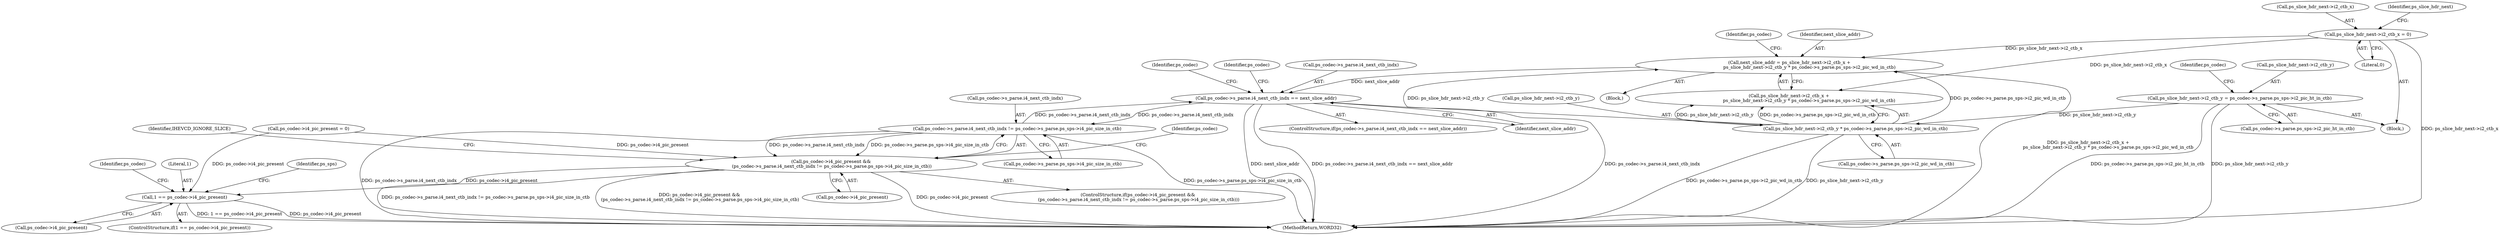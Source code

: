 digraph "0_Android_87fb7909c49e6a4510ba86ace1ffc83459c7e1b9@integer" {
"1000828" [label="(Call,next_slice_addr = ps_slice_hdr_next->i2_ctb_x +\n                            ps_slice_hdr_next->i2_ctb_y * ps_codec->s_parse.ps_sps->i2_pic_wd_in_ctb)"];
"1001063" [label="(Call,ps_slice_hdr_next->i2_ctb_x = 0)"];
"1000834" [label="(Call,ps_slice_hdr_next->i2_ctb_y * ps_codec->s_parse.ps_sps->i2_pic_wd_in_ctb)"];
"1001068" [label="(Call,ps_slice_hdr_next->i2_ctb_y = ps_codec->s_parse.ps_sps->i2_pic_ht_in_ctb)"];
"1000846" [label="(Call,ps_codec->s_parse.i4_next_ctb_indx == next_slice_addr)"];
"1000993" [label="(Call,ps_codec->s_parse.i4_next_ctb_indx != ps_codec->s_parse.ps_sps->i4_pic_size_in_ctb)"];
"1000989" [label="(Call,ps_codec->i4_pic_present &&\n (ps_codec->s_parse.i4_next_ctb_indx != ps_codec->s_parse.ps_sps->i4_pic_size_in_ctb))"];
"1001250" [label="(Call,1 == ps_codec->i4_pic_present)"];
"1000830" [label="(Call,ps_slice_hdr_next->i2_ctb_x +\n                            ps_slice_hdr_next->i2_ctb_y * ps_codec->s_parse.ps_sps->i2_pic_wd_in_ctb)"];
"1000994" [label="(Call,ps_codec->s_parse.i4_next_ctb_indx)"];
"1001251" [label="(Literal,1)"];
"1001259" [label="(Identifier,ps_sps)"];
"1001252" [label="(Call,ps_codec->i4_pic_present)"];
"1000834" [label="(Call,ps_slice_hdr_next->i2_ctb_y * ps_codec->s_parse.ps_sps->i2_pic_wd_in_ctb)"];
"1001081" [label="(Identifier,ps_codec)"];
"1001249" [label="(ControlStructure,if(1 == ps_codec->i4_pic_present))"];
"1000849" [label="(Identifier,ps_codec)"];
"1001067" [label="(Literal,0)"];
"1000835" [label="(Call,ps_slice_hdr_next->i2_ctb_y)"];
"1000860" [label="(Identifier,ps_codec)"];
"1000845" [label="(ControlStructure,if(ps_codec->s_parse.i4_next_ctb_indx == next_slice_addr))"];
"1000829" [label="(Identifier,next_slice_addr)"];
"1001063" [label="(Call,ps_slice_hdr_next->i2_ctb_x = 0)"];
"1000838" [label="(Call,ps_codec->s_parse.ps_sps->i2_pic_wd_in_ctb)"];
"1000855" [label="(Identifier,ps_codec)"];
"1001836" [label="(Identifier,ps_codec)"];
"1000988" [label="(ControlStructure,if(ps_codec->i4_pic_present &&\n (ps_codec->s_parse.i4_next_ctb_indx != ps_codec->s_parse.ps_sps->i4_pic_size_in_ctb)))"];
"1000847" [label="(Call,ps_codec->s_parse.i4_next_ctb_indx)"];
"1001918" [label="(MethodReturn,WORD32)"];
"1000999" [label="(Call,ps_codec->s_parse.ps_sps->i4_pic_size_in_ctb)"];
"1000989" [label="(Call,ps_codec->i4_pic_present &&\n (ps_codec->s_parse.i4_next_ctb_indx != ps_codec->s_parse.ps_sps->i4_pic_size_in_ctb))"];
"1000852" [label="(Identifier,next_slice_addr)"];
"1000808" [label="(Block,)"];
"1001068" [label="(Call,ps_slice_hdr_next->i2_ctb_y = ps_codec->s_parse.ps_sps->i2_pic_ht_in_ctb)"];
"1001064" [label="(Call,ps_slice_hdr_next->i2_ctb_x)"];
"1000993" [label="(Call,ps_codec->s_parse.i4_next_ctb_indx != ps_codec->s_parse.ps_sps->i4_pic_size_in_ctb)"];
"1000828" [label="(Call,next_slice_addr = ps_slice_hdr_next->i2_ctb_x +\n                            ps_slice_hdr_next->i2_ctb_y * ps_codec->s_parse.ps_sps->i2_pic_wd_in_ctb)"];
"1000990" [label="(Call,ps_codec->i4_pic_present)"];
"1001069" [label="(Call,ps_slice_hdr_next->i2_ctb_y)"];
"1001087" [label="(Identifier,IHEVCD_IGNORE_SLICE)"];
"1000770" [label="(Call,ps_codec->i4_pic_present = 0)"];
"1000846" [label="(Call,ps_codec->s_parse.i4_next_ctb_indx == next_slice_addr)"];
"1001012" [label="(Identifier,ps_codec)"];
"1001072" [label="(Call,ps_codec->s_parse.ps_sps->i2_pic_ht_in_ctb)"];
"1001070" [label="(Identifier,ps_slice_hdr_next)"];
"1001021" [label="(Block,)"];
"1001250" [label="(Call,1 == ps_codec->i4_pic_present)"];
"1000828" -> "1000808"  [label="AST: "];
"1000828" -> "1000830"  [label="CFG: "];
"1000829" -> "1000828"  [label="AST: "];
"1000830" -> "1000828"  [label="AST: "];
"1000849" -> "1000828"  [label="CFG: "];
"1000828" -> "1001918"  [label="DDG: ps_slice_hdr_next->i2_ctb_x +\n                            ps_slice_hdr_next->i2_ctb_y * ps_codec->s_parse.ps_sps->i2_pic_wd_in_ctb"];
"1001063" -> "1000828"  [label="DDG: ps_slice_hdr_next->i2_ctb_x"];
"1000834" -> "1000828"  [label="DDG: ps_slice_hdr_next->i2_ctb_y"];
"1000834" -> "1000828"  [label="DDG: ps_codec->s_parse.ps_sps->i2_pic_wd_in_ctb"];
"1000828" -> "1000846"  [label="DDG: next_slice_addr"];
"1001063" -> "1001021"  [label="AST: "];
"1001063" -> "1001067"  [label="CFG: "];
"1001064" -> "1001063"  [label="AST: "];
"1001067" -> "1001063"  [label="AST: "];
"1001070" -> "1001063"  [label="CFG: "];
"1001063" -> "1001918"  [label="DDG: ps_slice_hdr_next->i2_ctb_x"];
"1001063" -> "1000830"  [label="DDG: ps_slice_hdr_next->i2_ctb_x"];
"1000834" -> "1000830"  [label="AST: "];
"1000834" -> "1000838"  [label="CFG: "];
"1000835" -> "1000834"  [label="AST: "];
"1000838" -> "1000834"  [label="AST: "];
"1000830" -> "1000834"  [label="CFG: "];
"1000834" -> "1001918"  [label="DDG: ps_codec->s_parse.ps_sps->i2_pic_wd_in_ctb"];
"1000834" -> "1001918"  [label="DDG: ps_slice_hdr_next->i2_ctb_y"];
"1000834" -> "1000830"  [label="DDG: ps_slice_hdr_next->i2_ctb_y"];
"1000834" -> "1000830"  [label="DDG: ps_codec->s_parse.ps_sps->i2_pic_wd_in_ctb"];
"1001068" -> "1000834"  [label="DDG: ps_slice_hdr_next->i2_ctb_y"];
"1001068" -> "1001021"  [label="AST: "];
"1001068" -> "1001072"  [label="CFG: "];
"1001069" -> "1001068"  [label="AST: "];
"1001072" -> "1001068"  [label="AST: "];
"1001081" -> "1001068"  [label="CFG: "];
"1001068" -> "1001918"  [label="DDG: ps_codec->s_parse.ps_sps->i2_pic_ht_in_ctb"];
"1001068" -> "1001918"  [label="DDG: ps_slice_hdr_next->i2_ctb_y"];
"1000846" -> "1000845"  [label="AST: "];
"1000846" -> "1000852"  [label="CFG: "];
"1000847" -> "1000846"  [label="AST: "];
"1000852" -> "1000846"  [label="AST: "];
"1000855" -> "1000846"  [label="CFG: "];
"1000860" -> "1000846"  [label="CFG: "];
"1000846" -> "1001918"  [label="DDG: next_slice_addr"];
"1000846" -> "1001918"  [label="DDG: ps_codec->s_parse.i4_next_ctb_indx == next_slice_addr"];
"1000846" -> "1001918"  [label="DDG: ps_codec->s_parse.i4_next_ctb_indx"];
"1000993" -> "1000846"  [label="DDG: ps_codec->s_parse.i4_next_ctb_indx"];
"1000846" -> "1000993"  [label="DDG: ps_codec->s_parse.i4_next_ctb_indx"];
"1000993" -> "1000989"  [label="AST: "];
"1000993" -> "1000999"  [label="CFG: "];
"1000994" -> "1000993"  [label="AST: "];
"1000999" -> "1000993"  [label="AST: "];
"1000989" -> "1000993"  [label="CFG: "];
"1000993" -> "1001918"  [label="DDG: ps_codec->s_parse.ps_sps->i4_pic_size_in_ctb"];
"1000993" -> "1001918"  [label="DDG: ps_codec->s_parse.i4_next_ctb_indx"];
"1000993" -> "1000989"  [label="DDG: ps_codec->s_parse.i4_next_ctb_indx"];
"1000993" -> "1000989"  [label="DDG: ps_codec->s_parse.ps_sps->i4_pic_size_in_ctb"];
"1000989" -> "1000988"  [label="AST: "];
"1000989" -> "1000990"  [label="CFG: "];
"1000990" -> "1000989"  [label="AST: "];
"1001012" -> "1000989"  [label="CFG: "];
"1001087" -> "1000989"  [label="CFG: "];
"1000989" -> "1001918"  [label="DDG: ps_codec->s_parse.i4_next_ctb_indx != ps_codec->s_parse.ps_sps->i4_pic_size_in_ctb"];
"1000989" -> "1001918"  [label="DDG: ps_codec->i4_pic_present &&\n (ps_codec->s_parse.i4_next_ctb_indx != ps_codec->s_parse.ps_sps->i4_pic_size_in_ctb)"];
"1000989" -> "1001918"  [label="DDG: ps_codec->i4_pic_present"];
"1000770" -> "1000989"  [label="DDG: ps_codec->i4_pic_present"];
"1000989" -> "1001250"  [label="DDG: ps_codec->i4_pic_present"];
"1001250" -> "1001249"  [label="AST: "];
"1001250" -> "1001252"  [label="CFG: "];
"1001251" -> "1001250"  [label="AST: "];
"1001252" -> "1001250"  [label="AST: "];
"1001259" -> "1001250"  [label="CFG: "];
"1001836" -> "1001250"  [label="CFG: "];
"1001250" -> "1001918"  [label="DDG: 1 == ps_codec->i4_pic_present"];
"1001250" -> "1001918"  [label="DDG: ps_codec->i4_pic_present"];
"1000770" -> "1001250"  [label="DDG: ps_codec->i4_pic_present"];
}
